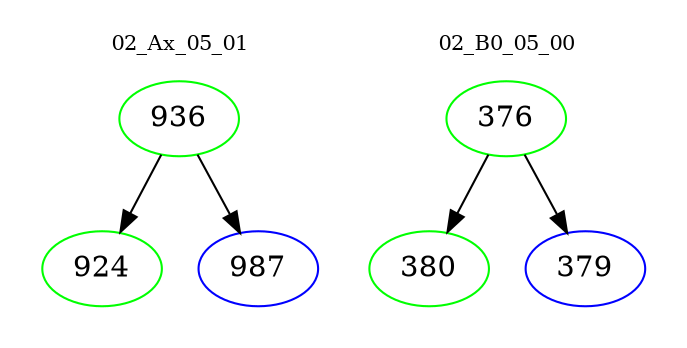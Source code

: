 digraph{
subgraph cluster_0 {
color = white
label = "02_Ax_05_01";
fontsize=10;
T0_936 [label="936", color="green"]
T0_936 -> T0_924 [color="black"]
T0_924 [label="924", color="green"]
T0_936 -> T0_987 [color="black"]
T0_987 [label="987", color="blue"]
}
subgraph cluster_1 {
color = white
label = "02_B0_05_00";
fontsize=10;
T1_376 [label="376", color="green"]
T1_376 -> T1_380 [color="black"]
T1_380 [label="380", color="green"]
T1_376 -> T1_379 [color="black"]
T1_379 [label="379", color="blue"]
}
}
